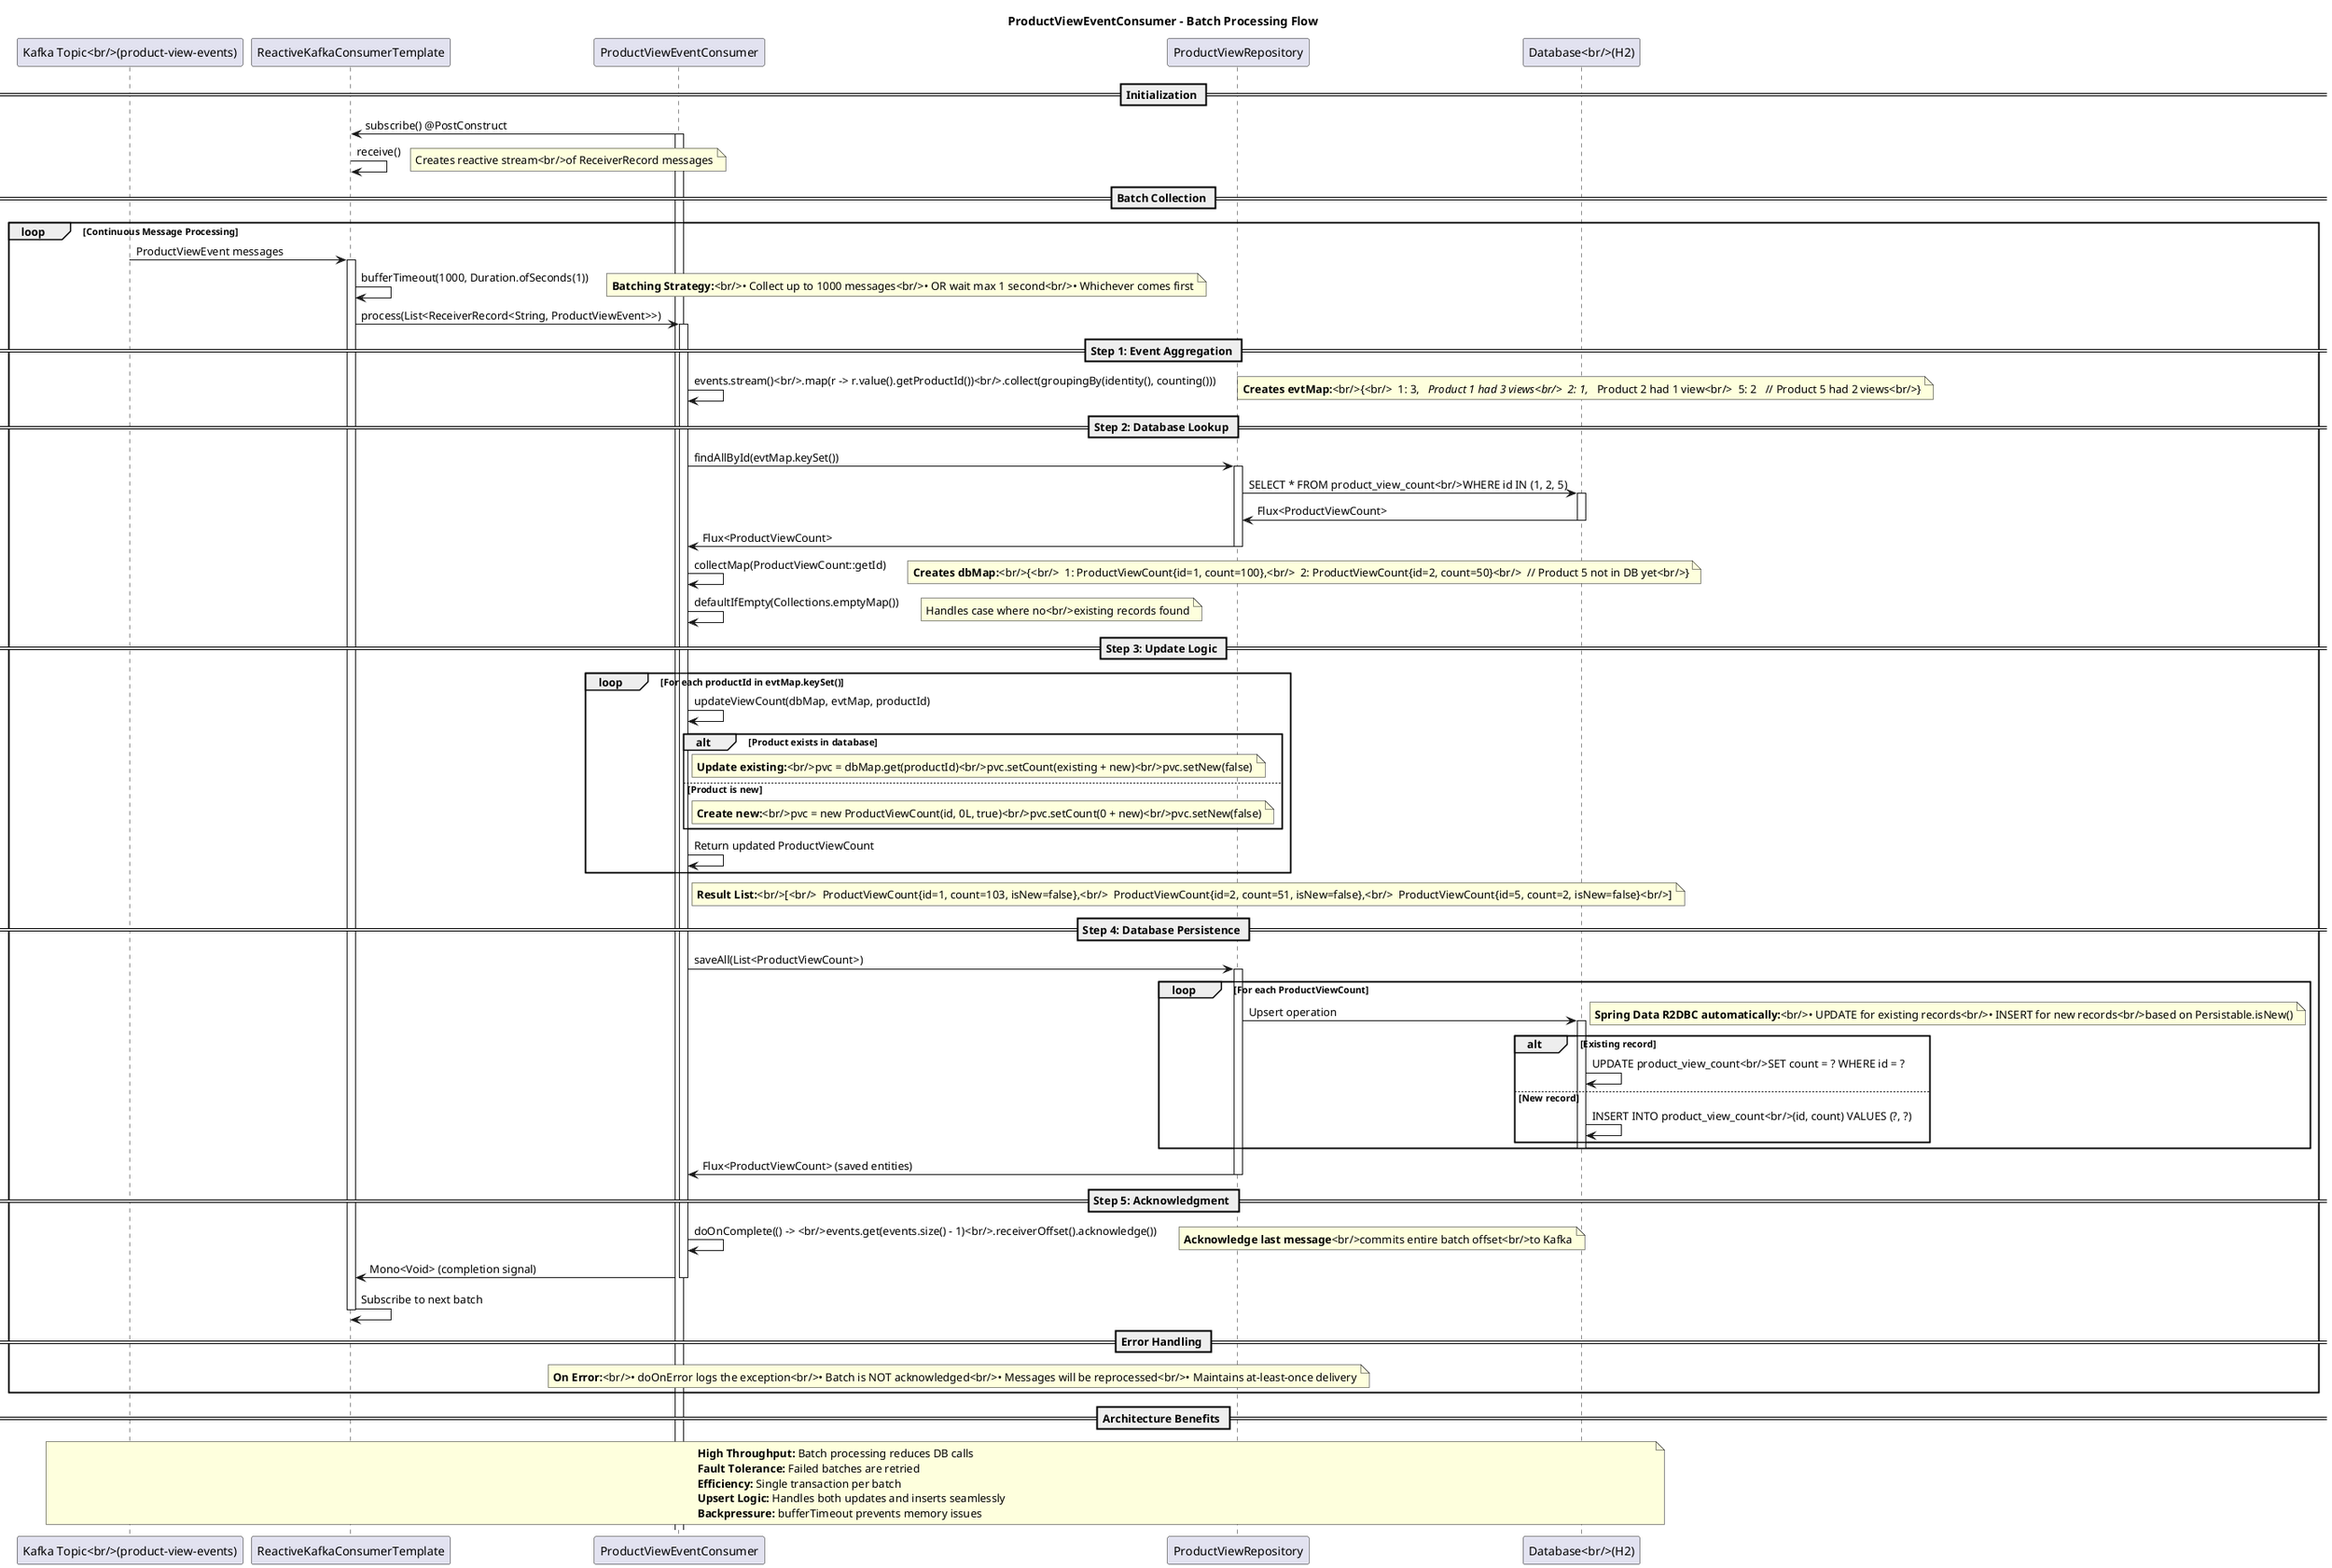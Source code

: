 @startuml ProductViewEventConsumer Sequence Diagram

title ProductViewEventConsumer - Batch Processing Flow

participant "Kafka Topic<br/>(product-view-events)" as Kafka
participant "ReactiveKafkaConsumerTemplate" as Template
participant "ProductViewEventConsumer" as Consumer
participant "ProductViewRepository" as Repository
participant "Database<br/>(H2)" as DB

== Initialization ==
Consumer -> Template: subscribe() @PostConstruct
activate Consumer
Template -> Template: receive()
note right: Creates reactive stream<br/>of ReceiverRecord messages

== Batch Collection ==
loop Continuous Message Processing
    Kafka -> Template: ProductViewEvent messages
    activate Template
    Template -> Template: bufferTimeout(1000, Duration.ofSeconds(1))
    note right: **Batching Strategy:**<br/>• Collect up to 1000 messages<br/>• OR wait max 1 second<br/>• Whichever comes first
    
    Template -> Consumer: process(List<ReceiverRecord<String, ProductViewEvent>>)
    activate Consumer
    
    == Step 1: Event Aggregation ==
    Consumer -> Consumer: events.stream()<br/>.map(r -> r.value().getProductId())<br/>.collect(groupingBy(identity(), counting()))
    note right: **Creates evtMap:**<br/>{<br/>  1: 3,  // Product 1 had 3 views<br/>  2: 1,  // Product 2 had 1 view<br/>  5: 2   // Product 5 had 2 views<br/>}
    
    == Step 2: Database Lookup ==
    Consumer -> Repository: findAllById(evtMap.keySet())
    activate Repository
    Repository -> DB: SELECT * FROM product_view_count<br/>WHERE id IN (1, 2, 5)
    activate DB
    DB -> Repository: Flux<ProductViewCount>
    deactivate DB
    Repository -> Consumer: Flux<ProductViewCount>
    deactivate Repository
    
    Consumer -> Consumer: collectMap(ProductViewCount::getId)
    note right: **Creates dbMap:**<br/>{<br/>  1: ProductViewCount{id=1, count=100},<br/>  2: ProductViewCount{id=2, count=50}<br/>  // Product 5 not in DB yet<br/>}
    
    Consumer -> Consumer: defaultIfEmpty(Collections.emptyMap())
    note right: Handles case where no<br/>existing records found
    
    == Step 3: Update Logic ==
    loop For each productId in evtMap.keySet()
        Consumer -> Consumer: updateViewCount(dbMap, evtMap, productId)
        
        alt Product exists in database
            note right of Consumer: **Update existing:**<br/>pvc = dbMap.get(productId)<br/>pvc.setCount(existing + new)<br/>pvc.setNew(false)
        else Product is new
            note right of Consumer: **Create new:**<br/>pvc = new ProductViewCount(id, 0L, true)<br/>pvc.setCount(0 + new)<br/>pvc.setNew(false)
        end
        
        Consumer -> Consumer: Return updated ProductViewCount
    end
    
    note right of Consumer: **Result List:**<br/>[<br/>  ProductViewCount{id=1, count=103, isNew=false},<br/>  ProductViewCount{id=2, count=51, isNew=false},<br/>  ProductViewCount{id=5, count=2, isNew=false}<br/>]
    
    == Step 4: Database Persistence ==
    Consumer -> Repository: saveAll(List<ProductViewCount>)
    activate Repository
    
    loop For each ProductViewCount
        Repository -> DB: Upsert operation
        activate DB
        note right: **Spring Data R2DBC automatically:**<br/>• UPDATE for existing records<br/>• INSERT for new records<br/>based on Persistable.isNew()
        
        alt Existing record
            DB -> DB: UPDATE product_view_count<br/>SET count = ? WHERE id = ?
        else New record  
            DB -> DB: INSERT INTO product_view_count<br/>(id, count) VALUES (?, ?)
        end
        deactivate DB
    end
    
    Repository -> Consumer: Flux<ProductViewCount> (saved entities)
    deactivate Repository
    
    == Step 5: Acknowledgment ==
    Consumer -> Consumer: doOnComplete(() -> <br/>events.get(events.size() - 1)<br/>.receiverOffset().acknowledge())
    note right: **Acknowledge last message**<br/>commits entire batch offset<br/>to Kafka
    
    Consumer -> Template: Mono<Void> (completion signal)
    deactivate Consumer
    Template -> Template: Subscribe to next batch
    deactivate Template
    
    == Error Handling ==
    note over Consumer, Repository: **On Error:**<br/>• doOnError logs the exception<br/>• Batch is NOT acknowledged<br/>• Messages will be reprocessed<br/>• Maintains at-least-once delivery
end

== Architecture Benefits ==
note over Kafka, DB
  **High Throughput:** Batch processing reduces DB calls
  **Fault Tolerance:** Failed batches are retried  
  **Efficiency:** Single transaction per batch
  **Upsert Logic:** Handles both updates and inserts seamlessly
  **Backpressure:** bufferTimeout prevents memory issues
end note

@enduml